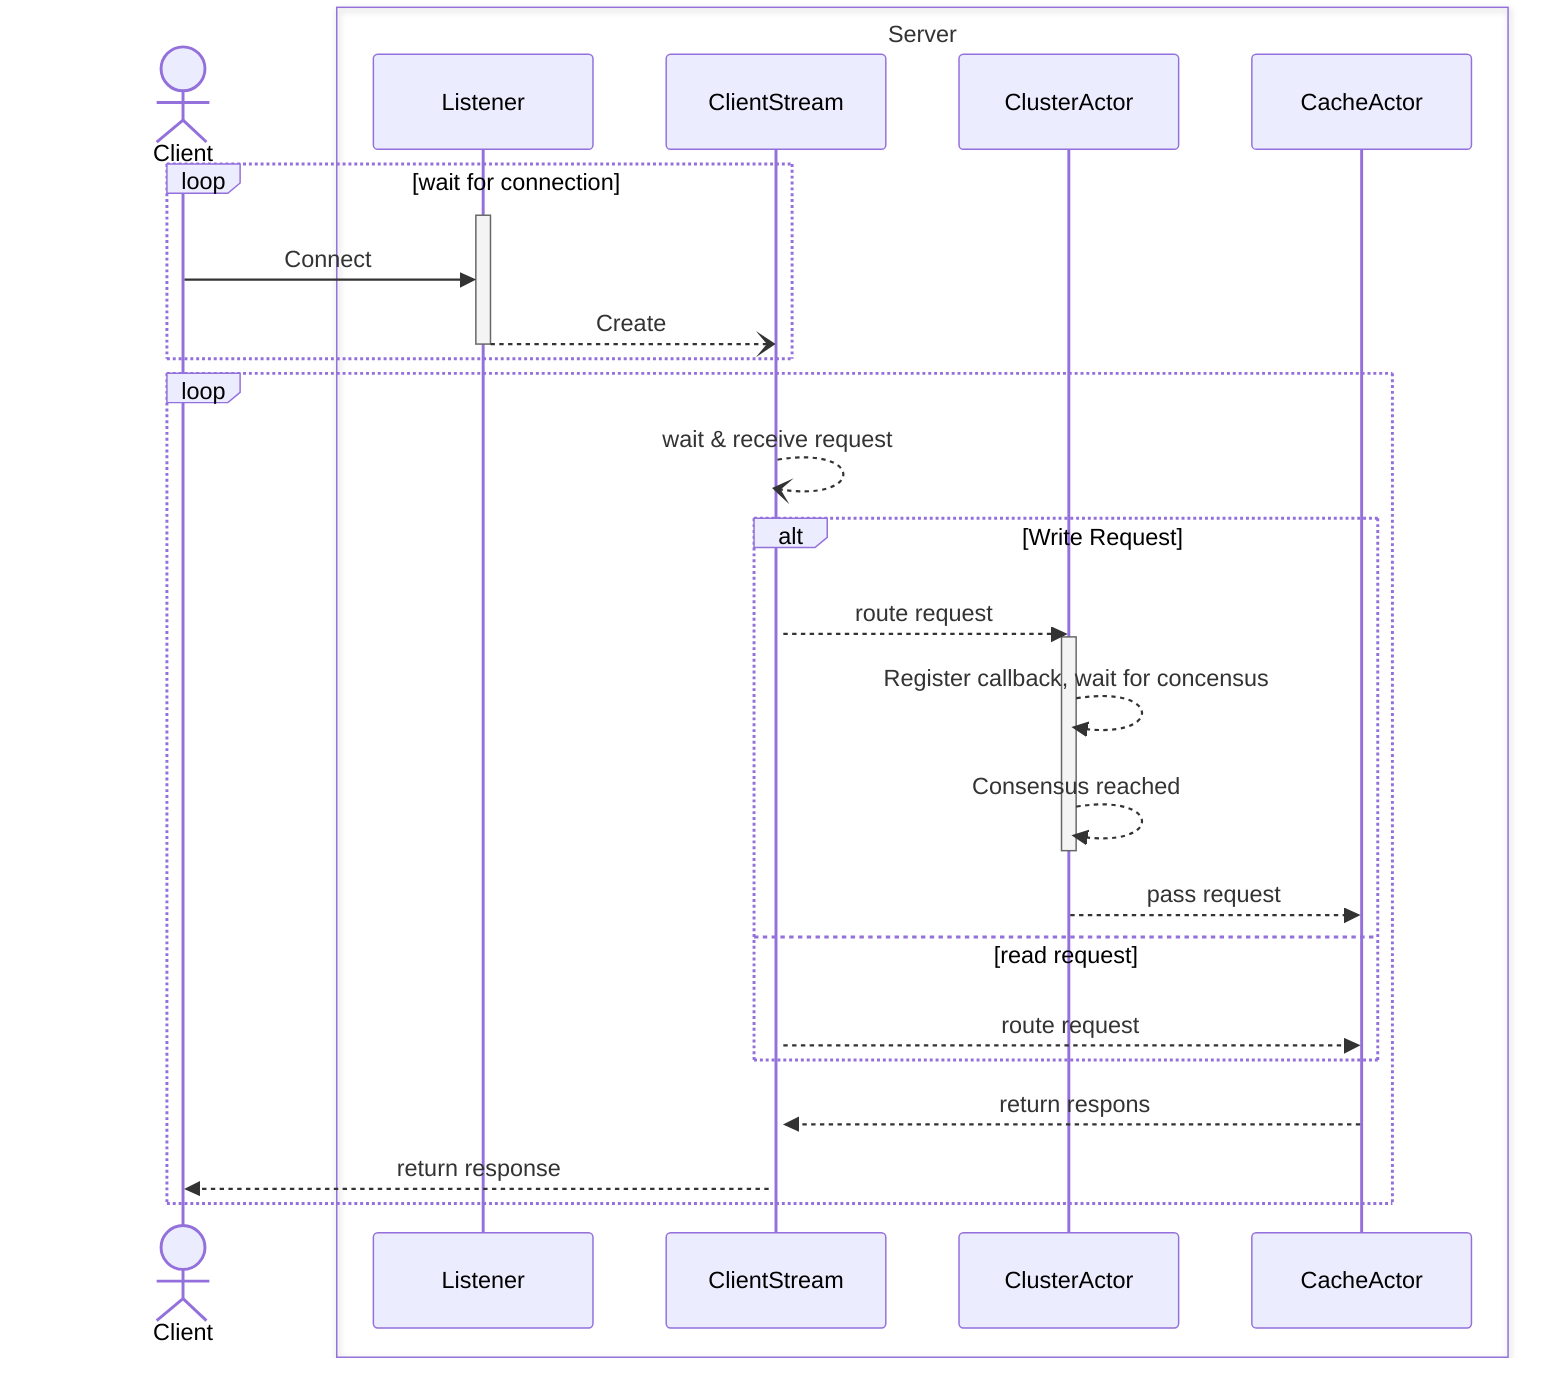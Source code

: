 sequenceDiagram
    actor C as Client


    Box Server
    participant Listener
    participant Stream as ClientStream

    participant CL as ClusterActor
    participant CA as CacheActor
    
    end
    
    
    loop wait for connection
        activate Listener
        C ->> Listener: Connect
        Listener --) Stream : Create
        deactivate Listener
    end

    loop 
        Stream --)+ Stream: wait & receive request
        alt Write Request
            Stream -->> CL: route request
            activate CL
            CL -->> CL : Register callback, wait for concensus
            CL -->> CL : Consensus reached
            deactivate CL
            CL -->> CA : pass request
        else read request
            Stream -->> CA: route request
        end
        CA -->> Stream: return respons
        Stream -->> C: return response
    
    end
